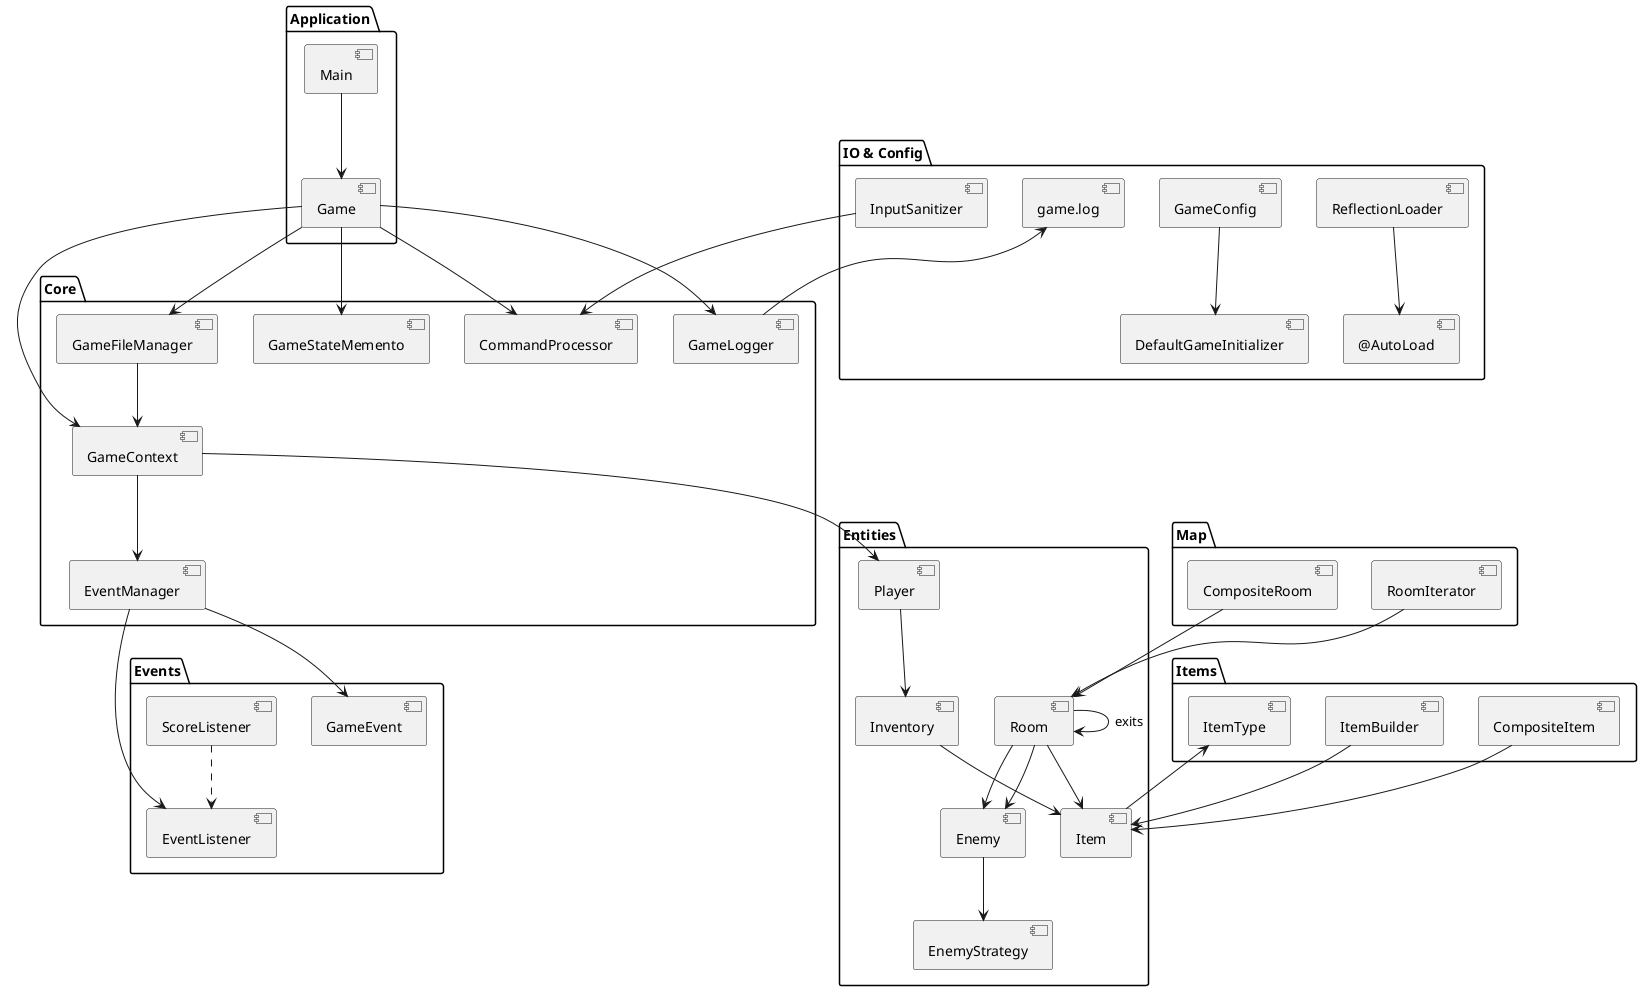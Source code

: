 @startuml ComponentDiagram
' COMPONENT DIAGRAM — Dungeon Explorer

package "Application" {
  [Main] --> [Game]
}

package "Core" {
  [Game] --> [GameContext]
  [Game] --> [CommandProcessor]
  [GameContext] --> [EventManager]
  [Game] --> [GameLogger]
  [Game] --> [GameFileManager]
  [Game] --> [GameStateMemento]
}

package "Entities" {
  [GameContext] --> [Player]
  [Room] --> [Enemy]
  [Enemy] --> [EnemyStrategy]
  [Player] --> [Inventory]
  [Inventory] --> [Item]
}

package "Items" {
  [Item] --> [ItemType]
  [CompositeItem] --> [Item]
  [ItemBuilder] --> [Item]
}

package "Map" {
  [Room] --> [Item]
  [Room] --> [Enemy]
  [Room] --> [Room] : exits
  [CompositeRoom] --> [Room]
  [RoomIterator] --> [Room]
}

package "Events" {
  [EventManager] --> [GameEvent]
  [EventManager] --> [EventListener]
  [ScoreListener] ..> [EventListener]
}

package "IO & Config" {
  [GameFileManager] --> [GameContext]
  [InputSanitizer] --> [CommandProcessor]
  [ReflectionLoader] --> [@AutoLoad]
  [GameConfig] --> [DefaultGameInitializer]
  [GameLogger] --> [game.log]
}
@enduml
